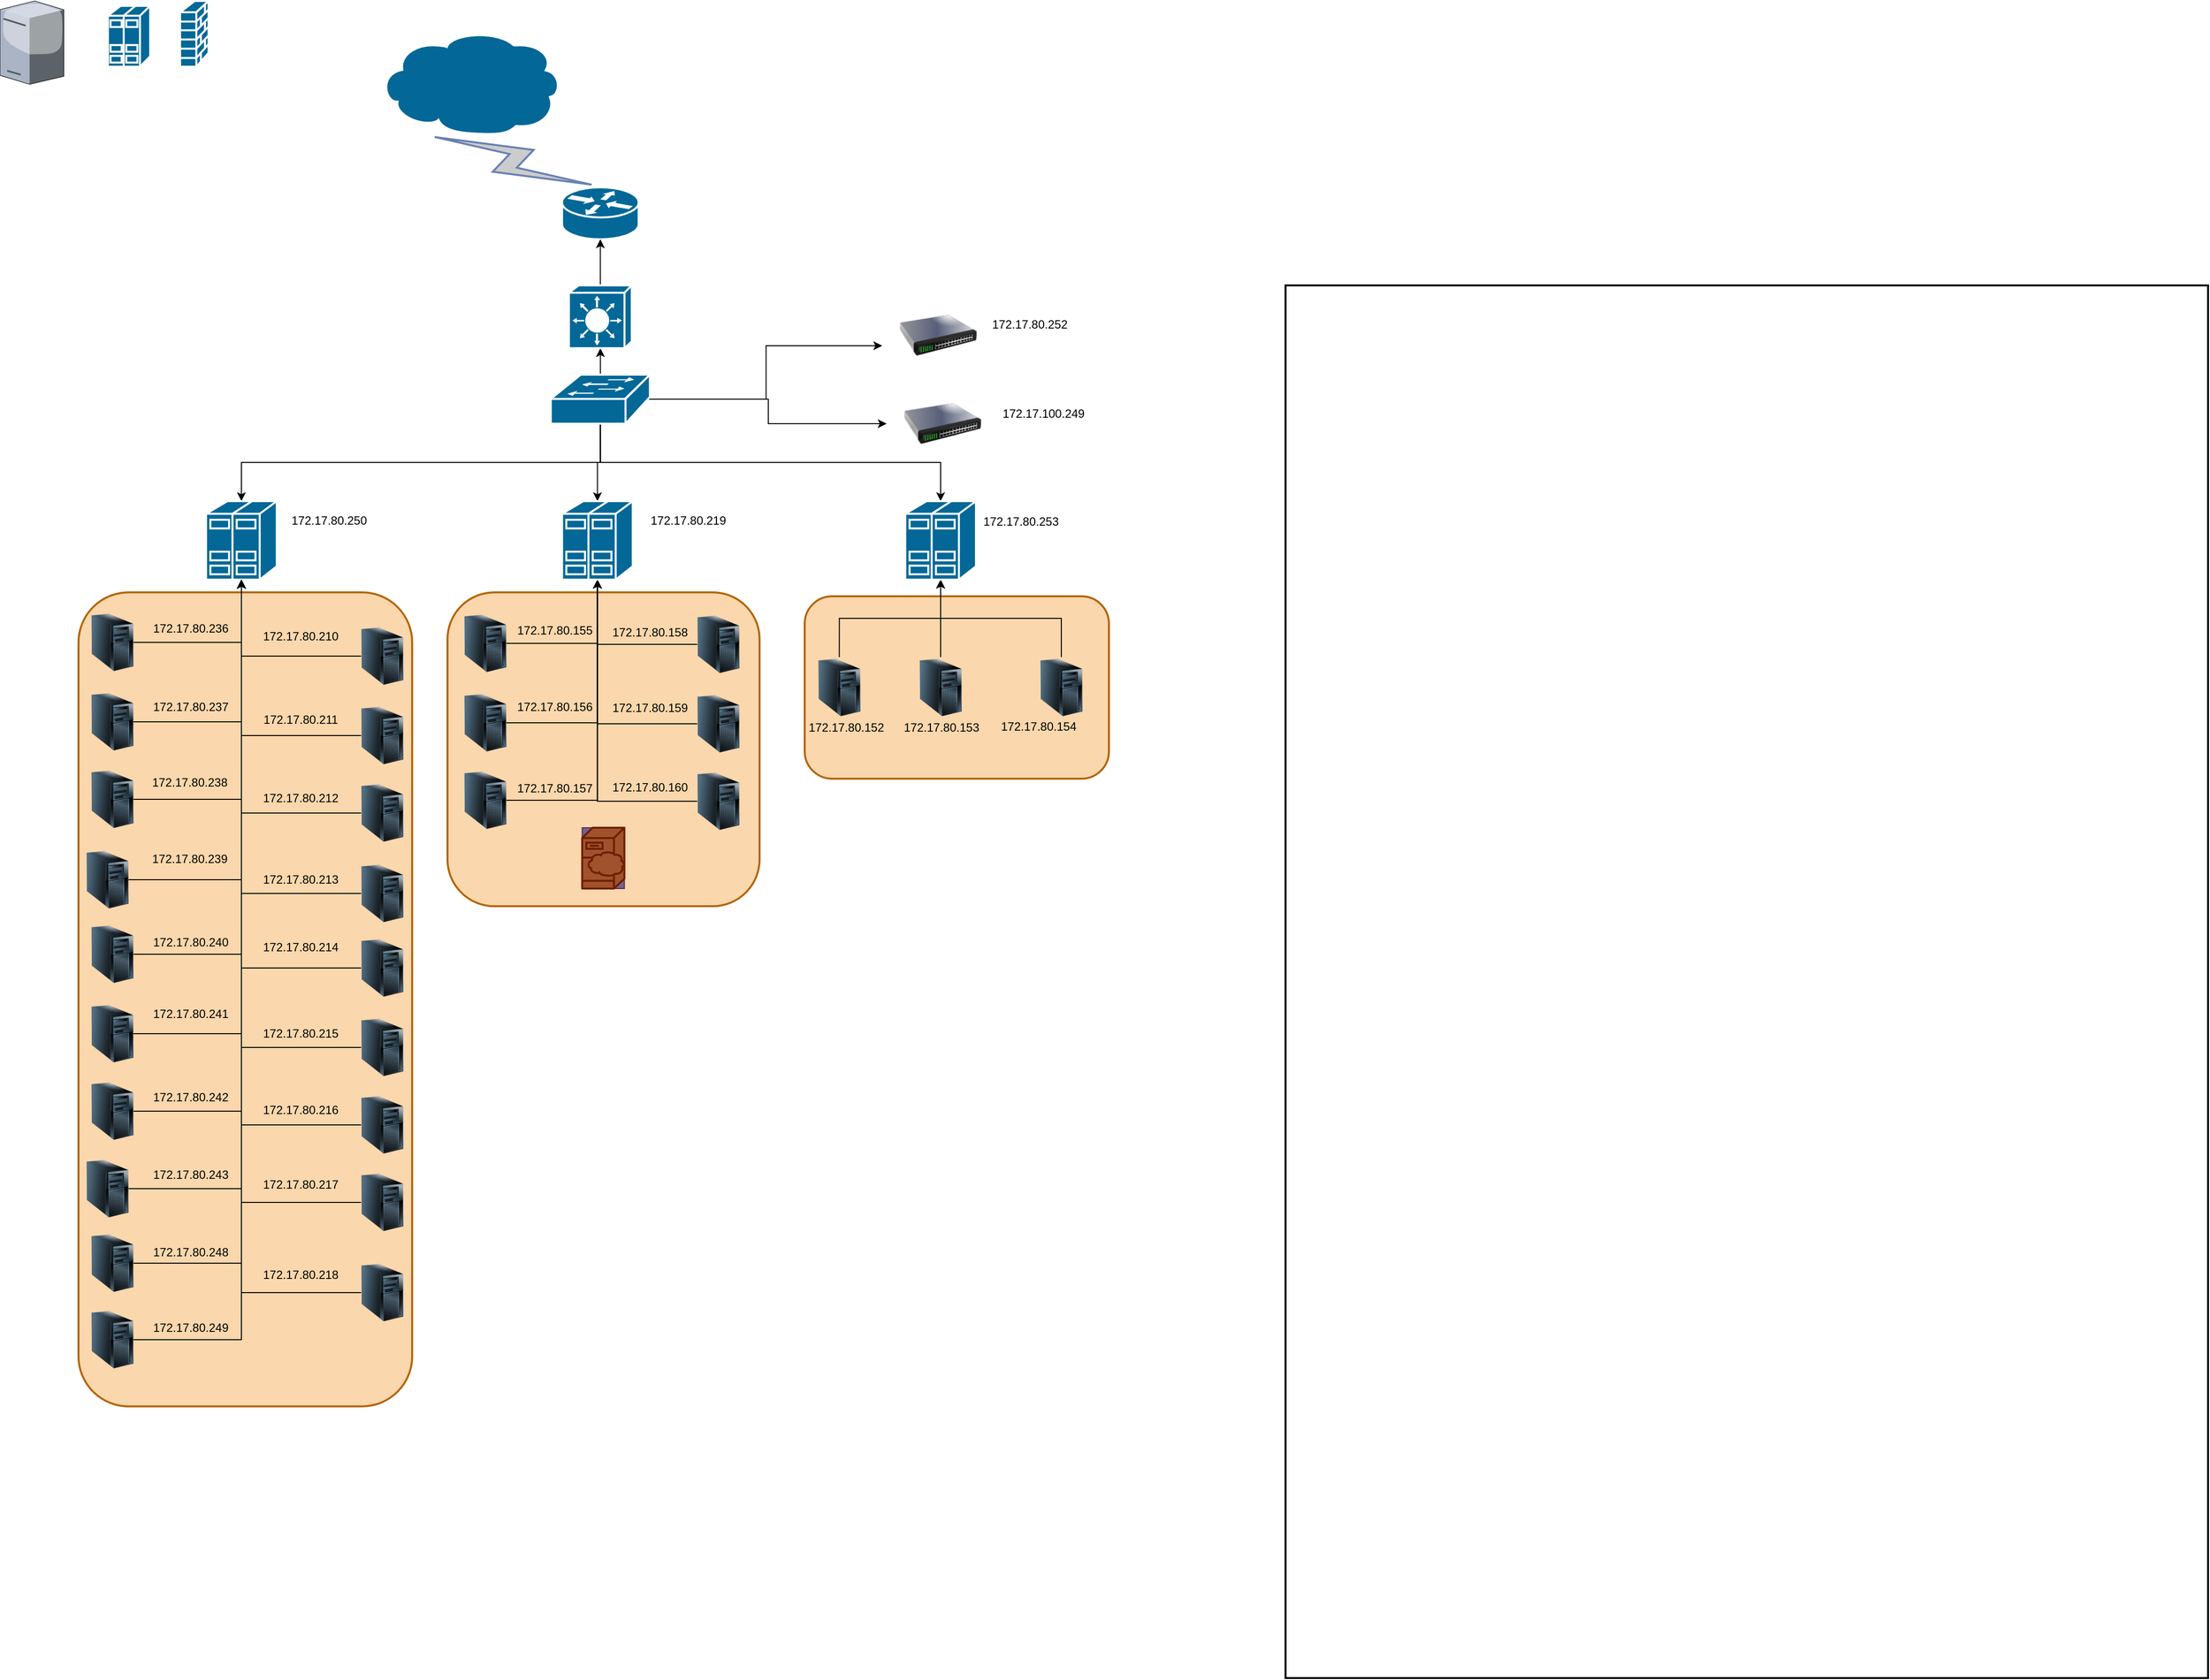 <mxfile version="13.7.3" type="github">
  <diagram id="7KyOj3fAV2kCOO-Bveho" name="第 1 页">
    <mxGraphModel dx="2609" dy="2305" grid="1" gridSize="10" guides="1" tooltips="1" connect="1" arrows="1" fold="1" page="1" pageScale="1" pageWidth="827" pageHeight="1169" math="0" shadow="0">
      <root>
        <mxCell id="0" />
        <mxCell id="1" parent="0" />
        <mxCell id="mXDbekLg4qPnqd0OjegT-1" value="" style="whiteSpace=wrap;html=1;strokeWidth=2;" parent="1" vertex="1">
          <mxGeometry x="1230" y="100" width="940" height="1420" as="geometry" />
        </mxCell>
        <mxCell id="mXDbekLg4qPnqd0OjegT-14" value="" style="rounded=1;whiteSpace=wrap;html=1;strokeColor=#b46504;strokeWidth=2;fillColor=#fad7ac;" parent="1" vertex="1">
          <mxGeometry x="740" y="417" width="310" height="186" as="geometry" />
        </mxCell>
        <mxCell id="mXDbekLg4qPnqd0OjegT-13" value="" style="rounded=1;whiteSpace=wrap;html=1;strokeColor=#b46504;strokeWidth=2;fillColor=#fad7ac;" parent="1" vertex="1">
          <mxGeometry x="376" y="413" width="318" height="320" as="geometry" />
        </mxCell>
        <mxCell id="mXDbekLg4qPnqd0OjegT-12" value="" style="rounded=1;whiteSpace=wrap;html=1;strokeColor=#b46504;strokeWidth=2;fillColor=#fad7ac;" parent="1" vertex="1">
          <mxGeometry y="413" width="340" height="830" as="geometry" />
        </mxCell>
        <mxCell id="mXDbekLg4qPnqd0OjegT-2" value="" style="shape=mxgraph.cisco.routers.router;html=1;pointerEvents=1;dashed=0;fillColor=#036897;strokeColor=#ffffff;strokeWidth=2;verticalLabelPosition=bottom;verticalAlign=top;align=center;outlineConnect=0;" parent="1" vertex="1">
          <mxGeometry x="492.75" width="78" height="53" as="geometry" />
        </mxCell>
        <mxCell id="mXDbekLg4qPnqd0OjegT-3" value="" style="shape=mxgraph.cisco.security.firewall;html=1;pointerEvents=1;dashed=0;fillColor=#036897;strokeColor=#ffffff;strokeWidth=2;verticalLabelPosition=bottom;verticalAlign=top;align=center;outlineConnect=0;" parent="1" vertex="1">
          <mxGeometry x="103.5" y="-190" width="29" height="67" as="geometry" />
        </mxCell>
        <mxCell id="mXDbekLg4qPnqd0OjegT-5" value="" style="shape=mxgraph.cisco.storage.cloud;html=1;pointerEvents=1;dashed=0;fillColor=#036897;strokeColor=#ffffff;strokeWidth=2;verticalLabelPosition=bottom;verticalAlign=top;align=center;outlineConnect=0;" parent="1" vertex="1">
          <mxGeometry x="306" y="-160" width="186" height="106" as="geometry" />
        </mxCell>
        <mxCell id="mXDbekLg4qPnqd0OjegT-9" value="" style="edgeStyle=orthogonalEdgeStyle;rounded=0;orthogonalLoop=1;jettySize=auto;html=1;exitX=0.5;exitY=0;exitDx=0;exitDy=0;exitPerimeter=0;" parent="1" source="mXDbekLg4qPnqd0OjegT-10" target="mXDbekLg4qPnqd0OjegT-2" edge="1">
          <mxGeometry relative="1" as="geometry">
            <mxPoint x="594" y="82" as="sourcePoint" />
          </mxGeometry>
        </mxCell>
        <mxCell id="mXDbekLg4qPnqd0OjegT-11" value="" style="edgeStyle=orthogonalEdgeStyle;rounded=0;orthogonalLoop=1;jettySize=auto;html=1;" parent="1" source="mXDbekLg4qPnqd0OjegT-7" target="mXDbekLg4qPnqd0OjegT-10" edge="1">
          <mxGeometry relative="1" as="geometry" />
        </mxCell>
        <mxCell id="mXDbekLg4qPnqd0OjegT-252" style="edgeStyle=orthogonalEdgeStyle;rounded=0;orthogonalLoop=1;jettySize=auto;html=1;exitX=0.5;exitY=0.98;exitDx=0;exitDy=0;exitPerimeter=0;" parent="1" source="mXDbekLg4qPnqd0OjegT-7" target="kRnvDEAMwZP9P6292mLg-37" edge="1">
          <mxGeometry relative="1" as="geometry">
            <mxPoint x="532" y="320" as="targetPoint" />
          </mxGeometry>
        </mxCell>
        <mxCell id="mXDbekLg4qPnqd0OjegT-253" style="edgeStyle=orthogonalEdgeStyle;rounded=0;orthogonalLoop=1;jettySize=auto;html=1;exitX=0.5;exitY=0.98;exitDx=0;exitDy=0;exitPerimeter=0;" parent="1" source="mXDbekLg4qPnqd0OjegT-7" target="kRnvDEAMwZP9P6292mLg-38" edge="1">
          <mxGeometry relative="1" as="geometry">
            <mxPoint x="880.5" y="320" as="targetPoint" />
          </mxGeometry>
        </mxCell>
        <mxCell id="mXDbekLg4qPnqd0OjegT-254" style="edgeStyle=orthogonalEdgeStyle;rounded=0;orthogonalLoop=1;jettySize=auto;html=1;exitX=0.5;exitY=0.98;exitDx=0;exitDy=0;exitPerimeter=0;entryX=0.5;entryY=0;entryDx=0;entryDy=0;entryPerimeter=0;" parent="1" source="mXDbekLg4qPnqd0OjegT-7" target="yQttEKcs_ZQI97FA9JTA-85" edge="1">
          <mxGeometry relative="1" as="geometry">
            <mxPoint x="165" y="320" as="targetPoint" />
          </mxGeometry>
        </mxCell>
        <mxCell id="mXDbekLg4qPnqd0OjegT-255" style="edgeStyle=orthogonalEdgeStyle;rounded=0;orthogonalLoop=1;jettySize=auto;html=1;exitX=0.98;exitY=0.5;exitDx=0;exitDy=0;exitPerimeter=0;" parent="1" source="mXDbekLg4qPnqd0OjegT-7" target="mXDbekLg4qPnqd0OjegT-240" edge="1">
          <mxGeometry relative="1" as="geometry" />
        </mxCell>
        <mxCell id="mXDbekLg4qPnqd0OjegT-256" style="edgeStyle=orthogonalEdgeStyle;rounded=0;orthogonalLoop=1;jettySize=auto;html=1;exitX=0.98;exitY=0.5;exitDx=0;exitDy=0;exitPerimeter=0;entryX=0;entryY=0.75;entryDx=0;entryDy=0;" parent="1" source="mXDbekLg4qPnqd0OjegT-7" target="mXDbekLg4qPnqd0OjegT-108" edge="1">
          <mxGeometry relative="1" as="geometry" />
        </mxCell>
        <mxCell id="mXDbekLg4qPnqd0OjegT-7" value="" style="shape=mxgraph.cisco.switches.workgroup_switch;html=1;pointerEvents=1;dashed=0;fillColor=#036897;strokeColor=#ffffff;strokeWidth=2;verticalLabelPosition=bottom;verticalAlign=top;align=center;outlineConnect=0;" parent="1" vertex="1">
          <mxGeometry x="481.25" y="191" width="101" height="50" as="geometry" />
        </mxCell>
        <mxCell id="mXDbekLg4qPnqd0OjegT-8" value="" style="html=1;outlineConnect=0;fillColor=#CCCCCC;strokeColor=#6881B3;gradientColor=none;gradientDirection=north;strokeWidth=2;shape=mxgraph.networks.comm_link_edge;html=1;exitX=0.5;exitY=0;exitDx=0;exitDy=0;exitPerimeter=0;" parent="1" source="mXDbekLg4qPnqd0OjegT-2" target="mXDbekLg4qPnqd0OjegT-5" edge="1">
          <mxGeometry width="100" height="100" relative="1" as="geometry">
            <mxPoint x="223" y="60" as="sourcePoint" />
            <mxPoint x="323" y="-40" as="targetPoint" />
            <Array as="points">
              <mxPoint x="283" y="30" />
            </Array>
          </mxGeometry>
        </mxCell>
        <mxCell id="mXDbekLg4qPnqd0OjegT-10" value="" style="shape=mxgraph.cisco.switches.layer_3_switch;html=1;pointerEvents=1;dashed=0;fillColor=#036897;strokeColor=#ffffff;strokeWidth=2;verticalLabelPosition=bottom;verticalAlign=top;align=center;outlineConnect=0;" parent="1" vertex="1">
          <mxGeometry x="499.75" y="100" width="64" height="64" as="geometry" />
        </mxCell>
        <mxCell id="mXDbekLg4qPnqd0OjegT-69" value="172.17.80.250&lt;br&gt;" style="text;html=1;resizable=0;autosize=1;align=center;verticalAlign=middle;points=[];fillColor=none;strokeColor=none;rounded=0;" parent="1" vertex="1">
          <mxGeometry x="210" y="330" width="90" height="20" as="geometry" />
        </mxCell>
        <mxCell id="mXDbekLg4qPnqd0OjegT-71" value="172.17.80.219" style="text;html=1;resizable=0;autosize=1;align=center;verticalAlign=middle;points=[];fillColor=none;strokeColor=none;rounded=0;" parent="1" vertex="1">
          <mxGeometry x="576" y="330" width="90" height="20" as="geometry" />
        </mxCell>
        <mxCell id="mXDbekLg4qPnqd0OjegT-105" value="" style="group;fillColor=#76608a;strokeColor=#432D57;fontColor=#ffffff;" parent="1" vertex="1" connectable="0">
          <mxGeometry x="513.25" y="653" width="43" height="62" as="geometry" />
        </mxCell>
        <mxCell id="mXDbekLg4qPnqd0OjegT-106" value="" style="shape=mxgraph.cisco.servers.fileserver;html=1;pointerEvents=1;dashed=0;fillColor=#a0522d;strokeColor=#6D1F00;strokeWidth=2;verticalLabelPosition=bottom;verticalAlign=top;align=center;outlineConnect=0;fontColor=#ffffff;" parent="mXDbekLg4qPnqd0OjegT-105" vertex="1">
          <mxGeometry width="43" height="62" as="geometry" />
        </mxCell>
        <mxCell id="mXDbekLg4qPnqd0OjegT-107" value="" style="shape=mxgraph.cisco.storage.cloud;html=1;pointerEvents=1;dashed=0;fillColor=#a0522d;strokeColor=#6D1F00;strokeWidth=2;verticalLabelPosition=bottom;verticalAlign=top;align=center;outlineConnect=0;fontColor=#ffffff;" parent="mXDbekLg4qPnqd0OjegT-105" vertex="1">
          <mxGeometry x="5" y="24" width="38" height="25" as="geometry" />
        </mxCell>
        <mxCell id="mXDbekLg4qPnqd0OjegT-108" value="" style="image;html=1;image=img/lib/clip_art/networking/Switch_128x128.png" parent="1" vertex="1">
          <mxGeometry x="819" y="130" width="114" height="42" as="geometry" />
        </mxCell>
        <mxCell id="mXDbekLg4qPnqd0OjegT-109" value="172.17.80.252" style="text;html=1;resizable=0;autosize=1;align=center;verticalAlign=middle;points=[];fillColor=none;strokeColor=none;rounded=0;" parent="1" vertex="1">
          <mxGeometry x="923.5" y="130" width="90" height="20" as="geometry" />
        </mxCell>
        <mxCell id="mXDbekLg4qPnqd0OjegT-226" value="172.17.80.253" style="text;html=1;resizable=0;autosize=1;align=center;verticalAlign=middle;points=[];fillColor=none;strokeColor=none;rounded=0;" parent="1" vertex="1">
          <mxGeometry x="915" y="331" width="90" height="20" as="geometry" />
        </mxCell>
        <mxCell id="mXDbekLg4qPnqd0OjegT-240" value="" style="image;html=1;image=img/lib/clip_art/networking/Switch_128x128.png" parent="1" vertex="1">
          <mxGeometry x="823.5" y="220" width="114" height="42" as="geometry" />
        </mxCell>
        <mxCell id="mXDbekLg4qPnqd0OjegT-241" value="172.17.100.249" style="text;html=1;resizable=0;autosize=1;align=center;verticalAlign=middle;points=[];fillColor=none;strokeColor=none;rounded=0;" parent="1" vertex="1">
          <mxGeometry x="933" y="221" width="100" height="20" as="geometry" />
        </mxCell>
        <mxCell id="mXDbekLg4qPnqd0OjegT-16" value="172.17.80.236" style="text;html=1;resizable=0;autosize=1;align=center;verticalAlign=middle;points=[];rounded=0;shadow=1;fontStyle=0" parent="1" vertex="1">
          <mxGeometry x="69" y="440" width="90" height="20" as="geometry" />
        </mxCell>
        <mxCell id="mXDbekLg4qPnqd0OjegT-20" value="172.17.80.249" style="text;html=1;resizable=0;autosize=1;align=center;verticalAlign=middle;points=[];rounded=0;shadow=1;fontStyle=0" parent="1" vertex="1">
          <mxGeometry x="69.0" y="1153" width="90" height="20" as="geometry" />
        </mxCell>
        <mxCell id="mXDbekLg4qPnqd0OjegT-22" value="172.17.80.240" style="text;html=1;resizable=0;autosize=1;align=center;verticalAlign=middle;points=[];rounded=0;shadow=1;fontStyle=0" parent="1" vertex="1">
          <mxGeometry x="69" y="760" width="90" height="20" as="geometry" />
        </mxCell>
        <mxCell id="mXDbekLg4qPnqd0OjegT-27" value="172.17.80.243" style="text;html=1;resizable=0;autosize=1;align=center;verticalAlign=middle;points=[];rounded=0;shadow=1;fontStyle=0" parent="1" vertex="1">
          <mxGeometry x="69" y="997" width="90" height="20" as="geometry" />
        </mxCell>
        <mxCell id="mXDbekLg4qPnqd0OjegT-28" value="172.17.80.248" style="text;html=1;resizable=0;autosize=1;align=center;verticalAlign=middle;points=[];rounded=0;shadow=1;fontStyle=0" parent="1" vertex="1">
          <mxGeometry x="69.0" y="1076" width="90" height="20" as="geometry" />
        </mxCell>
        <mxCell id="mXDbekLg4qPnqd0OjegT-41" value="172.17.80.210" style="text;html=1;resizable=0;autosize=1;align=center;verticalAlign=middle;points=[];rounded=0;shadow=1;fontStyle=0" parent="1" vertex="1">
          <mxGeometry x="181" y="448" width="90" height="20" as="geometry" />
        </mxCell>
        <mxCell id="mXDbekLg4qPnqd0OjegT-42" value="172.17.80.211" style="text;html=1;resizable=0;autosize=1;align=center;verticalAlign=middle;points=[];rounded=0;shadow=1;fontStyle=0" parent="1" vertex="1">
          <mxGeometry x="181" y="533" width="90" height="20" as="geometry" />
        </mxCell>
        <mxCell id="mXDbekLg4qPnqd0OjegT-43" value="172.17.80.212" style="text;html=1;resizable=0;autosize=1;align=center;verticalAlign=middle;points=[];rounded=0;shadow=1;fontStyle=0" parent="1" vertex="1">
          <mxGeometry x="181" y="613" width="90" height="20" as="geometry" />
        </mxCell>
        <mxCell id="mXDbekLg4qPnqd0OjegT-47" value="172.17.80.213" style="text;html=1;resizable=0;autosize=1;align=center;verticalAlign=middle;points=[];rounded=0;shadow=1;fontStyle=0" parent="1" vertex="1">
          <mxGeometry x="181.0" y="696" width="90" height="20" as="geometry" />
        </mxCell>
        <mxCell id="mXDbekLg4qPnqd0OjegT-48" value="172.17.80.214" style="text;html=1;resizable=0;autosize=1;align=center;verticalAlign=middle;points=[];rounded=0;shadow=1;fontStyle=0" parent="1" vertex="1">
          <mxGeometry x="181.0" y="765" width="90" height="20" as="geometry" />
        </mxCell>
        <mxCell id="mXDbekLg4qPnqd0OjegT-49" value="172.17.80.215" style="text;html=1;resizable=0;autosize=1;align=center;verticalAlign=middle;points=[];rounded=0;shadow=1;fontStyle=0" parent="1" vertex="1">
          <mxGeometry x="181" y="853" width="90" height="20" as="geometry" />
        </mxCell>
        <mxCell id="mXDbekLg4qPnqd0OjegT-50" value="172.17.80.216" style="text;html=1;resizable=0;autosize=1;align=center;verticalAlign=middle;points=[];rounded=0;shadow=1;fontStyle=0" parent="1" vertex="1">
          <mxGeometry x="181.0" y="931" width="90" height="20" as="geometry" />
        </mxCell>
        <mxCell id="mXDbekLg4qPnqd0OjegT-51" value="172.17.80.217" style="text;html=1;resizable=0;autosize=1;align=center;verticalAlign=middle;points=[];rounded=0;shadow=1;fontStyle=0" parent="1" vertex="1">
          <mxGeometry x="181" y="1007" width="90" height="20" as="geometry" />
        </mxCell>
        <mxCell id="kRnvDEAMwZP9P6292mLg-20" style="edgeStyle=orthogonalEdgeStyle;rounded=0;orthogonalLoop=1;jettySize=auto;html=1;exitX=1;exitY=0.5;exitDx=0;exitDy=0;" edge="1" parent="1" source="mXDbekLg4qPnqd0OjegT-33" target="yQttEKcs_ZQI97FA9JTA-85">
          <mxGeometry relative="1" as="geometry" />
        </mxCell>
        <mxCell id="mXDbekLg4qPnqd0OjegT-33" value="" style="image;html=1;image=img/lib/clip_art/computers/Server_Tower_128x128.png" parent="1" vertex="1">
          <mxGeometry x="13" y="514" width="43" height="62" as="geometry" />
        </mxCell>
        <mxCell id="yQttEKcs_ZQI97FA9JTA-4" value="" style="group" parent="1" vertex="1" connectable="0">
          <mxGeometry x="13" y="675" width="43" height="62" as="geometry" />
        </mxCell>
        <mxCell id="yQttEKcs_ZQI97FA9JTA-5" value="" style="image;html=1;image=img/lib/clip_art/computers/Server_Tower_128x128.png" parent="yQttEKcs_ZQI97FA9JTA-4" vertex="1">
          <mxGeometry x="-5" width="43" height="62" as="geometry" />
        </mxCell>
        <mxCell id="kRnvDEAMwZP9P6292mLg-22" style="edgeStyle=orthogonalEdgeStyle;rounded=0;orthogonalLoop=1;jettySize=auto;html=1;exitX=1;exitY=0.5;exitDx=0;exitDy=0;" edge="1" parent="1" source="yQttEKcs_ZQI97FA9JTA-8" target="yQttEKcs_ZQI97FA9JTA-85">
          <mxGeometry relative="1" as="geometry" />
        </mxCell>
        <mxCell id="yQttEKcs_ZQI97FA9JTA-8" value="" style="image;html=1;image=img/lib/clip_art/computers/Server_Tower_128x128.png" parent="1" vertex="1">
          <mxGeometry x="13" y="593" width="43" height="62" as="geometry" />
        </mxCell>
        <mxCell id="kRnvDEAMwZP9P6292mLg-26" style="edgeStyle=orthogonalEdgeStyle;rounded=0;orthogonalLoop=1;jettySize=auto;html=1;exitX=1;exitY=0.5;exitDx=0;exitDy=0;" edge="1" parent="1" source="yQttEKcs_ZQI97FA9JTA-9" target="yQttEKcs_ZQI97FA9JTA-85">
          <mxGeometry relative="1" as="geometry" />
        </mxCell>
        <mxCell id="yQttEKcs_ZQI97FA9JTA-9" value="" style="image;html=1;image=img/lib/clip_art/computers/Server_Tower_128x128.png" parent="1" vertex="1">
          <mxGeometry x="13" y="751" width="43" height="62" as="geometry" />
        </mxCell>
        <mxCell id="kRnvDEAMwZP9P6292mLg-28" style="edgeStyle=orthogonalEdgeStyle;rounded=0;orthogonalLoop=1;jettySize=auto;html=1;exitX=1;exitY=0.5;exitDx=0;exitDy=0;" edge="1" parent="1" source="yQttEKcs_ZQI97FA9JTA-10" target="yQttEKcs_ZQI97FA9JTA-85">
          <mxGeometry relative="1" as="geometry" />
        </mxCell>
        <mxCell id="yQttEKcs_ZQI97FA9JTA-10" value="" style="image;html=1;image=img/lib/clip_art/computers/Server_Tower_128x128.png" parent="1" vertex="1">
          <mxGeometry x="13" y="832" width="43" height="62" as="geometry" />
        </mxCell>
        <mxCell id="yQttEKcs_ZQI97FA9JTA-11" value="" style="group" parent="1" vertex="1" connectable="0">
          <mxGeometry x="13" y="990" width="43" height="62" as="geometry" />
        </mxCell>
        <mxCell id="yQttEKcs_ZQI97FA9JTA-12" value="" style="image;html=1;image=img/lib/clip_art/computers/Server_Tower_128x128.png" parent="yQttEKcs_ZQI97FA9JTA-11" vertex="1">
          <mxGeometry x="-5" width="43" height="62" as="geometry" />
        </mxCell>
        <mxCell id="kRnvDEAMwZP9P6292mLg-30" style="edgeStyle=orthogonalEdgeStyle;rounded=0;orthogonalLoop=1;jettySize=auto;html=1;exitX=1;exitY=0.5;exitDx=0;exitDy=0;" edge="1" parent="1" source="yQttEKcs_ZQI97FA9JTA-13" target="yQttEKcs_ZQI97FA9JTA-85">
          <mxGeometry relative="1" as="geometry" />
        </mxCell>
        <mxCell id="yQttEKcs_ZQI97FA9JTA-13" value="" style="image;html=1;image=img/lib/clip_art/computers/Server_Tower_128x128.png" parent="1" vertex="1">
          <mxGeometry x="13" y="911" width="43" height="62" as="geometry" />
        </mxCell>
        <mxCell id="kRnvDEAMwZP9P6292mLg-34" style="edgeStyle=orthogonalEdgeStyle;rounded=0;orthogonalLoop=1;jettySize=auto;html=1;exitX=1;exitY=0.5;exitDx=0;exitDy=0;" edge="1" parent="1" source="yQttEKcs_ZQI97FA9JTA-16" target="yQttEKcs_ZQI97FA9JTA-85">
          <mxGeometry relative="1" as="geometry" />
        </mxCell>
        <mxCell id="yQttEKcs_ZQI97FA9JTA-16" value="" style="image;html=1;image=img/lib/clip_art/computers/Server_Tower_128x128.png" parent="1" vertex="1">
          <mxGeometry x="13" y="1066" width="43" height="62" as="geometry" />
        </mxCell>
        <mxCell id="yQttEKcs_ZQI97FA9JTA-37" value="172.17.80.239" style="text;html=1;resizable=0;autosize=1;align=center;verticalAlign=middle;points=[];rounded=0;shadow=1;fontStyle=0" parent="1" vertex="1">
          <mxGeometry x="68.0" y="675" width="90" height="20" as="geometry" />
        </mxCell>
        <mxCell id="yQttEKcs_ZQI97FA9JTA-38" value="172.17.80.238" style="text;html=1;resizable=0;autosize=1;align=center;verticalAlign=middle;points=[];rounded=0;shadow=1;fontStyle=0" parent="1" vertex="1">
          <mxGeometry x="68.0" y="597" width="90" height="20" as="geometry" />
        </mxCell>
        <mxCell id="yQttEKcs_ZQI97FA9JTA-39" value="172.17.80.241" style="text;html=1;resizable=0;autosize=1;align=center;verticalAlign=middle;points=[];rounded=0;shadow=1;fontStyle=0" parent="1" vertex="1">
          <mxGeometry x="69.0" y="833" width="90" height="20" as="geometry" />
        </mxCell>
        <mxCell id="yQttEKcs_ZQI97FA9JTA-40" value="172.17.80.242" style="text;html=1;resizable=0;autosize=1;align=center;verticalAlign=middle;points=[];rounded=0;shadow=1;fontStyle=0" parent="1" vertex="1">
          <mxGeometry x="69.0" y="918" width="90" height="20" as="geometry" />
        </mxCell>
        <mxCell id="kRnvDEAMwZP9P6292mLg-18" style="edgeStyle=orthogonalEdgeStyle;rounded=0;orthogonalLoop=1;jettySize=auto;html=1;exitX=1;exitY=0.5;exitDx=0;exitDy=0;" edge="1" parent="1" source="yQttEKcs_ZQI97FA9JTA-42" target="yQttEKcs_ZQI97FA9JTA-85">
          <mxGeometry relative="1" as="geometry" />
        </mxCell>
        <mxCell id="yQttEKcs_ZQI97FA9JTA-42" value="" style="image;html=1;image=img/lib/clip_art/computers/Server_Tower_128x128.png" parent="1" vertex="1">
          <mxGeometry x="13" y="433" width="43" height="62" as="geometry" />
        </mxCell>
        <mxCell id="kRnvDEAMwZP9P6292mLg-21" style="edgeStyle=orthogonalEdgeStyle;rounded=0;orthogonalLoop=1;jettySize=auto;html=1;exitX=0;exitY=0.5;exitDx=0;exitDy=0;" edge="1" parent="1" source="yQttEKcs_ZQI97FA9JTA-43" target="yQttEKcs_ZQI97FA9JTA-85">
          <mxGeometry relative="1" as="geometry" />
        </mxCell>
        <mxCell id="yQttEKcs_ZQI97FA9JTA-43" value="" style="image;html=1;image=img/lib/clip_art/computers/Server_Tower_128x128.png" parent="1" vertex="1">
          <mxGeometry x="288" y="528" width="43" height="62" as="geometry" />
        </mxCell>
        <mxCell id="yQttEKcs_ZQI97FA9JTA-44" value="" style="group" parent="1" vertex="1" connectable="0">
          <mxGeometry x="288" y="689" width="43" height="62" as="geometry" />
        </mxCell>
        <mxCell id="yQttEKcs_ZQI97FA9JTA-45" value="" style="image;html=1;image=img/lib/clip_art/computers/Server_Tower_128x128.png" parent="yQttEKcs_ZQI97FA9JTA-44" vertex="1">
          <mxGeometry width="43" height="62" as="geometry" />
        </mxCell>
        <mxCell id="kRnvDEAMwZP9P6292mLg-23" style="edgeStyle=orthogonalEdgeStyle;rounded=0;orthogonalLoop=1;jettySize=auto;html=1;exitX=0;exitY=0.5;exitDx=0;exitDy=0;" edge="1" parent="1" source="yQttEKcs_ZQI97FA9JTA-46" target="yQttEKcs_ZQI97FA9JTA-85">
          <mxGeometry relative="1" as="geometry" />
        </mxCell>
        <mxCell id="yQttEKcs_ZQI97FA9JTA-46" value="" style="image;html=1;image=img/lib/clip_art/computers/Server_Tower_128x128.png" parent="1" vertex="1">
          <mxGeometry x="288" y="607" width="43" height="62" as="geometry" />
        </mxCell>
        <mxCell id="kRnvDEAMwZP9P6292mLg-27" style="edgeStyle=orthogonalEdgeStyle;rounded=0;orthogonalLoop=1;jettySize=auto;html=1;exitX=0;exitY=0.5;exitDx=0;exitDy=0;" edge="1" parent="1" source="yQttEKcs_ZQI97FA9JTA-47" target="yQttEKcs_ZQI97FA9JTA-85">
          <mxGeometry relative="1" as="geometry" />
        </mxCell>
        <mxCell id="yQttEKcs_ZQI97FA9JTA-47" value="" style="image;html=1;image=img/lib/clip_art/computers/Server_Tower_128x128.png" parent="1" vertex="1">
          <mxGeometry x="288" y="765" width="43" height="62" as="geometry" />
        </mxCell>
        <mxCell id="kRnvDEAMwZP9P6292mLg-29" style="edgeStyle=orthogonalEdgeStyle;rounded=0;orthogonalLoop=1;jettySize=auto;html=1;exitX=0;exitY=0.5;exitDx=0;exitDy=0;" edge="1" parent="1" source="yQttEKcs_ZQI97FA9JTA-48" target="yQttEKcs_ZQI97FA9JTA-85">
          <mxGeometry relative="1" as="geometry" />
        </mxCell>
        <mxCell id="yQttEKcs_ZQI97FA9JTA-48" value="" style="image;html=1;image=img/lib/clip_art/computers/Server_Tower_128x128.png" parent="1" vertex="1">
          <mxGeometry x="288" y="846" width="43" height="62" as="geometry" />
        </mxCell>
        <mxCell id="yQttEKcs_ZQI97FA9JTA-49" value="" style="group" parent="1" vertex="1" connectable="0">
          <mxGeometry x="288" y="1004" width="43" height="62" as="geometry" />
        </mxCell>
        <mxCell id="yQttEKcs_ZQI97FA9JTA-50" value="" style="image;html=1;image=img/lib/clip_art/computers/Server_Tower_128x128.png" parent="yQttEKcs_ZQI97FA9JTA-49" vertex="1">
          <mxGeometry width="43" height="62" as="geometry" />
        </mxCell>
        <mxCell id="kRnvDEAMwZP9P6292mLg-31" style="edgeStyle=orthogonalEdgeStyle;rounded=0;orthogonalLoop=1;jettySize=auto;html=1;exitX=0;exitY=0.5;exitDx=0;exitDy=0;" edge="1" parent="1" source="yQttEKcs_ZQI97FA9JTA-51" target="yQttEKcs_ZQI97FA9JTA-85">
          <mxGeometry relative="1" as="geometry" />
        </mxCell>
        <mxCell id="yQttEKcs_ZQI97FA9JTA-51" value="" style="image;html=1;image=img/lib/clip_art/computers/Server_Tower_128x128.png" parent="1" vertex="1">
          <mxGeometry x="288" y="925" width="43" height="62" as="geometry" />
        </mxCell>
        <mxCell id="kRnvDEAMwZP9P6292mLg-19" style="edgeStyle=orthogonalEdgeStyle;rounded=0;orthogonalLoop=1;jettySize=auto;html=1;exitX=0;exitY=0.5;exitDx=0;exitDy=0;" edge="1" parent="1" source="yQttEKcs_ZQI97FA9JTA-52" target="yQttEKcs_ZQI97FA9JTA-85">
          <mxGeometry relative="1" as="geometry" />
        </mxCell>
        <mxCell id="yQttEKcs_ZQI97FA9JTA-52" value="" style="image;html=1;image=img/lib/clip_art/computers/Server_Tower_128x128.png" parent="1" vertex="1">
          <mxGeometry x="288" y="447" width="43" height="62" as="geometry" />
        </mxCell>
        <mxCell id="kRnvDEAMwZP9P6292mLg-41" style="edgeStyle=orthogonalEdgeStyle;rounded=0;orthogonalLoop=1;jettySize=auto;html=1;exitX=1;exitY=0.5;exitDx=0;exitDy=0;" edge="1" parent="1" source="yQttEKcs_ZQI97FA9JTA-53" target="kRnvDEAMwZP9P6292mLg-37">
          <mxGeometry relative="1" as="geometry" />
        </mxCell>
        <mxCell id="yQttEKcs_ZQI97FA9JTA-53" value="" style="image;html=1;image=img/lib/clip_art/computers/Server_Tower_128x128.png" parent="1" vertex="1">
          <mxGeometry x="393" y="515" width="43" height="62" as="geometry" />
        </mxCell>
        <mxCell id="kRnvDEAMwZP9P6292mLg-43" style="edgeStyle=orthogonalEdgeStyle;rounded=0;orthogonalLoop=1;jettySize=auto;html=1;exitX=1;exitY=0.5;exitDx=0;exitDy=0;" edge="1" parent="1" source="yQttEKcs_ZQI97FA9JTA-54" target="kRnvDEAMwZP9P6292mLg-37">
          <mxGeometry relative="1" as="geometry" />
        </mxCell>
        <mxCell id="yQttEKcs_ZQI97FA9JTA-54" value="" style="image;html=1;image=img/lib/clip_art/computers/Server_Tower_128x128.png" parent="1" vertex="1">
          <mxGeometry x="393" y="594" width="43" height="62" as="geometry" />
        </mxCell>
        <mxCell id="kRnvDEAMwZP9P6292mLg-39" style="edgeStyle=orthogonalEdgeStyle;rounded=0;orthogonalLoop=1;jettySize=auto;html=1;exitX=1;exitY=0.5;exitDx=0;exitDy=0;" edge="1" parent="1" source="yQttEKcs_ZQI97FA9JTA-55" target="kRnvDEAMwZP9P6292mLg-37">
          <mxGeometry relative="1" as="geometry" />
        </mxCell>
        <mxCell id="yQttEKcs_ZQI97FA9JTA-55" value="" style="image;html=1;image=img/lib/clip_art/computers/Server_Tower_128x128.png" parent="1" vertex="1">
          <mxGeometry x="393" y="434" width="43" height="62" as="geometry" />
        </mxCell>
        <mxCell id="kRnvDEAMwZP9P6292mLg-42" style="edgeStyle=orthogonalEdgeStyle;rounded=0;orthogonalLoop=1;jettySize=auto;html=1;exitX=0;exitY=0.5;exitDx=0;exitDy=0;" edge="1" parent="1" source="yQttEKcs_ZQI97FA9JTA-56" target="kRnvDEAMwZP9P6292mLg-37">
          <mxGeometry relative="1" as="geometry" />
        </mxCell>
        <mxCell id="yQttEKcs_ZQI97FA9JTA-56" value="" style="image;html=1;image=img/lib/clip_art/computers/Server_Tower_128x128.png" parent="1" vertex="1">
          <mxGeometry x="630.5" y="516" width="43" height="62" as="geometry" />
        </mxCell>
        <mxCell id="kRnvDEAMwZP9P6292mLg-44" style="edgeStyle=orthogonalEdgeStyle;rounded=0;orthogonalLoop=1;jettySize=auto;html=1;exitX=0;exitY=0.5;exitDx=0;exitDy=0;" edge="1" parent="1" source="yQttEKcs_ZQI97FA9JTA-57" target="kRnvDEAMwZP9P6292mLg-37">
          <mxGeometry relative="1" as="geometry" />
        </mxCell>
        <mxCell id="yQttEKcs_ZQI97FA9JTA-57" value="" style="image;html=1;image=img/lib/clip_art/computers/Server_Tower_128x128.png" parent="1" vertex="1">
          <mxGeometry x="630.5" y="595" width="43" height="62" as="geometry" />
        </mxCell>
        <mxCell id="kRnvDEAMwZP9P6292mLg-40" style="edgeStyle=orthogonalEdgeStyle;rounded=0;orthogonalLoop=1;jettySize=auto;html=1;exitX=0;exitY=0.5;exitDx=0;exitDy=0;" edge="1" parent="1" source="yQttEKcs_ZQI97FA9JTA-58" target="kRnvDEAMwZP9P6292mLg-37">
          <mxGeometry relative="1" as="geometry" />
        </mxCell>
        <mxCell id="yQttEKcs_ZQI97FA9JTA-58" value="" style="image;html=1;image=img/lib/clip_art/computers/Server_Tower_128x128.png" parent="1" vertex="1">
          <mxGeometry x="630.5" y="435" width="43" height="62" as="geometry" />
        </mxCell>
        <mxCell id="kRnvDEAMwZP9P6292mLg-45" style="edgeStyle=orthogonalEdgeStyle;rounded=0;orthogonalLoop=1;jettySize=auto;html=1;exitX=0.5;exitY=0;exitDx=0;exitDy=0;" edge="1" parent="1" source="yQttEKcs_ZQI97FA9JTA-59" target="kRnvDEAMwZP9P6292mLg-38">
          <mxGeometry relative="1" as="geometry" />
        </mxCell>
        <mxCell id="yQttEKcs_ZQI97FA9JTA-59" value="" style="image;html=1;image=img/lib/clip_art/computers/Server_Tower_128x128.png" parent="1" vertex="1">
          <mxGeometry x="753.75" y="479" width="43" height="62" as="geometry" />
        </mxCell>
        <mxCell id="kRnvDEAMwZP9P6292mLg-46" style="edgeStyle=orthogonalEdgeStyle;rounded=0;orthogonalLoop=1;jettySize=auto;html=1;exitX=0.5;exitY=0;exitDx=0;exitDy=0;" edge="1" parent="1" source="yQttEKcs_ZQI97FA9JTA-60" target="kRnvDEAMwZP9P6292mLg-38">
          <mxGeometry relative="1" as="geometry" />
        </mxCell>
        <mxCell id="yQttEKcs_ZQI97FA9JTA-60" value="" style="image;html=1;image=img/lib/clip_art/computers/Server_Tower_128x128.png" parent="1" vertex="1">
          <mxGeometry x="857" y="479" width="43" height="62" as="geometry" />
        </mxCell>
        <mxCell id="kRnvDEAMwZP9P6292mLg-47" style="edgeStyle=orthogonalEdgeStyle;rounded=0;orthogonalLoop=1;jettySize=auto;html=1;exitX=0.5;exitY=0;exitDx=0;exitDy=0;" edge="1" parent="1" source="yQttEKcs_ZQI97FA9JTA-61" target="kRnvDEAMwZP9P6292mLg-38">
          <mxGeometry relative="1" as="geometry" />
        </mxCell>
        <mxCell id="yQttEKcs_ZQI97FA9JTA-61" value="" style="image;html=1;image=img/lib/clip_art/computers/Server_Tower_128x128.png" parent="1" vertex="1">
          <mxGeometry x="980" y="479" width="43" height="62" as="geometry" />
        </mxCell>
        <mxCell id="kRnvDEAMwZP9P6292mLg-36" style="edgeStyle=orthogonalEdgeStyle;rounded=0;orthogonalLoop=1;jettySize=auto;html=1;exitX=1;exitY=0.5;exitDx=0;exitDy=0;" edge="1" parent="1" source="yQttEKcs_ZQI97FA9JTA-15" target="yQttEKcs_ZQI97FA9JTA-85">
          <mxGeometry relative="1" as="geometry" />
        </mxCell>
        <mxCell id="yQttEKcs_ZQI97FA9JTA-15" value="" style="image;html=1;image=img/lib/clip_art/computers/Server_Tower_128x128.png" parent="1" vertex="1">
          <mxGeometry x="13" y="1144" width="43" height="62" as="geometry" />
        </mxCell>
        <mxCell id="yQttEKcs_ZQI97FA9JTA-63" value="172.17.80.218" style="text;html=1;resizable=0;autosize=1;align=center;verticalAlign=middle;points=[];rounded=0;shadow=1;fontStyle=0" parent="1" vertex="1">
          <mxGeometry x="181" y="1099" width="90" height="20" as="geometry" />
        </mxCell>
        <mxCell id="yQttEKcs_ZQI97FA9JTA-64" value="" style="group" parent="1" vertex="1" connectable="0">
          <mxGeometry x="288" y="1096" width="43" height="62" as="geometry" />
        </mxCell>
        <mxCell id="yQttEKcs_ZQI97FA9JTA-65" value="" style="image;html=1;image=img/lib/clip_art/computers/Server_Tower_128x128.png" parent="yQttEKcs_ZQI97FA9JTA-64" vertex="1">
          <mxGeometry width="43" height="62" as="geometry" />
        </mxCell>
        <mxCell id="yQttEKcs_ZQI97FA9JTA-68" value="172.17.80.237" style="text;html=1;resizable=0;autosize=1;align=center;verticalAlign=middle;points=[];rounded=0;shadow=1;fontStyle=0" parent="1" vertex="1">
          <mxGeometry x="69" y="520" width="90" height="20" as="geometry" />
        </mxCell>
        <mxCell id="yQttEKcs_ZQI97FA9JTA-70" value="172.17.80.158" style="text;html=1;resizable=0;autosize=1;align=center;verticalAlign=middle;points=[];rounded=0;shadow=1;fontStyle=0" parent="1" vertex="1">
          <mxGeometry x="536.5" y="444" width="90" height="20" as="geometry" />
        </mxCell>
        <mxCell id="yQttEKcs_ZQI97FA9JTA-71" value="172.17.80.159" style="text;html=1;resizable=0;autosize=1;align=center;verticalAlign=middle;points=[];rounded=0;shadow=1;fontStyle=0" parent="1" vertex="1">
          <mxGeometry x="536.5" y="521" width="90" height="20" as="geometry" />
        </mxCell>
        <mxCell id="yQttEKcs_ZQI97FA9JTA-72" value="172.17.80.160" style="text;html=1;resizable=0;autosize=1;align=center;verticalAlign=middle;points=[];rounded=0;shadow=1;fontStyle=0" parent="1" vertex="1">
          <mxGeometry x="536.5" y="602" width="90" height="20" as="geometry" />
        </mxCell>
        <mxCell id="yQttEKcs_ZQI97FA9JTA-73" value="172.17.80.155" style="text;html=1;resizable=0;autosize=1;align=center;verticalAlign=middle;points=[];rounded=0;shadow=1;fontStyle=0" parent="1" vertex="1">
          <mxGeometry x="439.5" y="442" width="90" height="20" as="geometry" />
        </mxCell>
        <mxCell id="yQttEKcs_ZQI97FA9JTA-74" value="172.17.80.156" style="text;html=1;resizable=0;autosize=1;align=center;verticalAlign=middle;points=[];rounded=0;shadow=1;fontStyle=0" parent="1" vertex="1">
          <mxGeometry x="439.5" y="520" width="90" height="20" as="geometry" />
        </mxCell>
        <mxCell id="yQttEKcs_ZQI97FA9JTA-75" value="172.17.80.157" style="text;html=1;resizable=0;autosize=1;align=center;verticalAlign=middle;points=[];rounded=0;shadow=1;fontStyle=0" parent="1" vertex="1">
          <mxGeometry x="439.5" y="603" width="90" height="20" as="geometry" />
        </mxCell>
        <mxCell id="yQttEKcs_ZQI97FA9JTA-82" value="172.17.80.152" style="text;html=1;resizable=0;autosize=1;align=center;verticalAlign=middle;points=[];rounded=0;shadow=1;fontStyle=0" parent="1" vertex="1">
          <mxGeometry x="737.0" y="541" width="90" height="20" as="geometry" />
        </mxCell>
        <mxCell id="yQttEKcs_ZQI97FA9JTA-83" value="172.17.80.153" style="text;html=1;resizable=0;autosize=1;align=center;verticalAlign=middle;points=[];rounded=0;shadow=1;fontStyle=0" parent="1" vertex="1">
          <mxGeometry x="833.5" y="541" width="90" height="20" as="geometry" />
        </mxCell>
        <mxCell id="yQttEKcs_ZQI97FA9JTA-84" value="172.17.80.154" style="text;html=1;resizable=0;autosize=1;align=center;verticalAlign=middle;points=[];rounded=0;shadow=1;fontStyle=0" parent="1" vertex="1">
          <mxGeometry x="933.0" y="540" width="90" height="20" as="geometry" />
        </mxCell>
        <mxCell id="yQttEKcs_ZQI97FA9JTA-85" value="" style="shape=mxgraph.cisco.servers.standard_host;html=1;pointerEvents=1;dashed=0;fillColor=#036897;strokeColor=#ffffff;strokeWidth=2;verticalLabelPosition=bottom;verticalAlign=top;align=center;outlineConnect=0;" parent="1" vertex="1">
          <mxGeometry x="130" y="320" width="72" height="80" as="geometry" />
        </mxCell>
        <mxCell id="kRnvDEAMwZP9P6292mLg-2" value="" style="verticalLabelPosition=bottom;aspect=fixed;html=1;verticalAlign=top;strokeColor=none;align=center;outlineConnect=0;shape=mxgraph.citrix.tower_server;" vertex="1" parent="1">
          <mxGeometry x="-80" y="-190" width="65" height="85" as="geometry" />
        </mxCell>
        <mxCell id="kRnvDEAMwZP9P6292mLg-4" value="" style="shape=mxgraph.cisco.servers.standard_host;html=1;pointerEvents=1;dashed=0;fillColor=#036897;strokeColor=#ffffff;strokeWidth=2;verticalLabelPosition=bottom;verticalAlign=top;align=center;outlineConnect=0;" vertex="1" parent="1">
          <mxGeometry x="30" y="-185" width="43" height="62" as="geometry" />
        </mxCell>
        <mxCell id="kRnvDEAMwZP9P6292mLg-24" style="edgeStyle=orthogonalEdgeStyle;rounded=0;orthogonalLoop=1;jettySize=auto;html=1;exitX=1;exitY=0.5;exitDx=0;exitDy=0;" edge="1" parent="1" source="yQttEKcs_ZQI97FA9JTA-5" target="yQttEKcs_ZQI97FA9JTA-85">
          <mxGeometry relative="1" as="geometry" />
        </mxCell>
        <mxCell id="kRnvDEAMwZP9P6292mLg-25" style="edgeStyle=orthogonalEdgeStyle;rounded=0;orthogonalLoop=1;jettySize=auto;html=1;exitX=0;exitY=0.5;exitDx=0;exitDy=0;" edge="1" parent="1" source="yQttEKcs_ZQI97FA9JTA-45" target="yQttEKcs_ZQI97FA9JTA-85">
          <mxGeometry relative="1" as="geometry" />
        </mxCell>
        <mxCell id="kRnvDEAMwZP9P6292mLg-32" style="edgeStyle=orthogonalEdgeStyle;rounded=0;orthogonalLoop=1;jettySize=auto;html=1;exitX=1;exitY=0.5;exitDx=0;exitDy=0;" edge="1" parent="1" source="yQttEKcs_ZQI97FA9JTA-12" target="yQttEKcs_ZQI97FA9JTA-85">
          <mxGeometry relative="1" as="geometry" />
        </mxCell>
        <mxCell id="kRnvDEAMwZP9P6292mLg-33" style="edgeStyle=orthogonalEdgeStyle;rounded=0;orthogonalLoop=1;jettySize=auto;html=1;exitX=0;exitY=0.5;exitDx=0;exitDy=0;" edge="1" parent="1" source="yQttEKcs_ZQI97FA9JTA-50" target="yQttEKcs_ZQI97FA9JTA-85">
          <mxGeometry relative="1" as="geometry" />
        </mxCell>
        <mxCell id="kRnvDEAMwZP9P6292mLg-35" style="edgeStyle=orthogonalEdgeStyle;rounded=0;orthogonalLoop=1;jettySize=auto;html=1;exitX=0;exitY=0.5;exitDx=0;exitDy=0;" edge="1" parent="1" source="yQttEKcs_ZQI97FA9JTA-65" target="yQttEKcs_ZQI97FA9JTA-85">
          <mxGeometry relative="1" as="geometry" />
        </mxCell>
        <mxCell id="kRnvDEAMwZP9P6292mLg-37" value="" style="shape=mxgraph.cisco.servers.standard_host;html=1;pointerEvents=1;dashed=0;fillColor=#036897;strokeColor=#ffffff;strokeWidth=2;verticalLabelPosition=bottom;verticalAlign=top;align=center;outlineConnect=0;" vertex="1" parent="1">
          <mxGeometry x="492.75" y="320" width="72" height="80" as="geometry" />
        </mxCell>
        <mxCell id="kRnvDEAMwZP9P6292mLg-38" value="" style="shape=mxgraph.cisco.servers.standard_host;html=1;pointerEvents=1;dashed=0;fillColor=#036897;strokeColor=#ffffff;strokeWidth=2;verticalLabelPosition=bottom;verticalAlign=top;align=center;outlineConnect=0;" vertex="1" parent="1">
          <mxGeometry x="842.5" y="320" width="72" height="80" as="geometry" />
        </mxCell>
      </root>
    </mxGraphModel>
  </diagram>
</mxfile>
